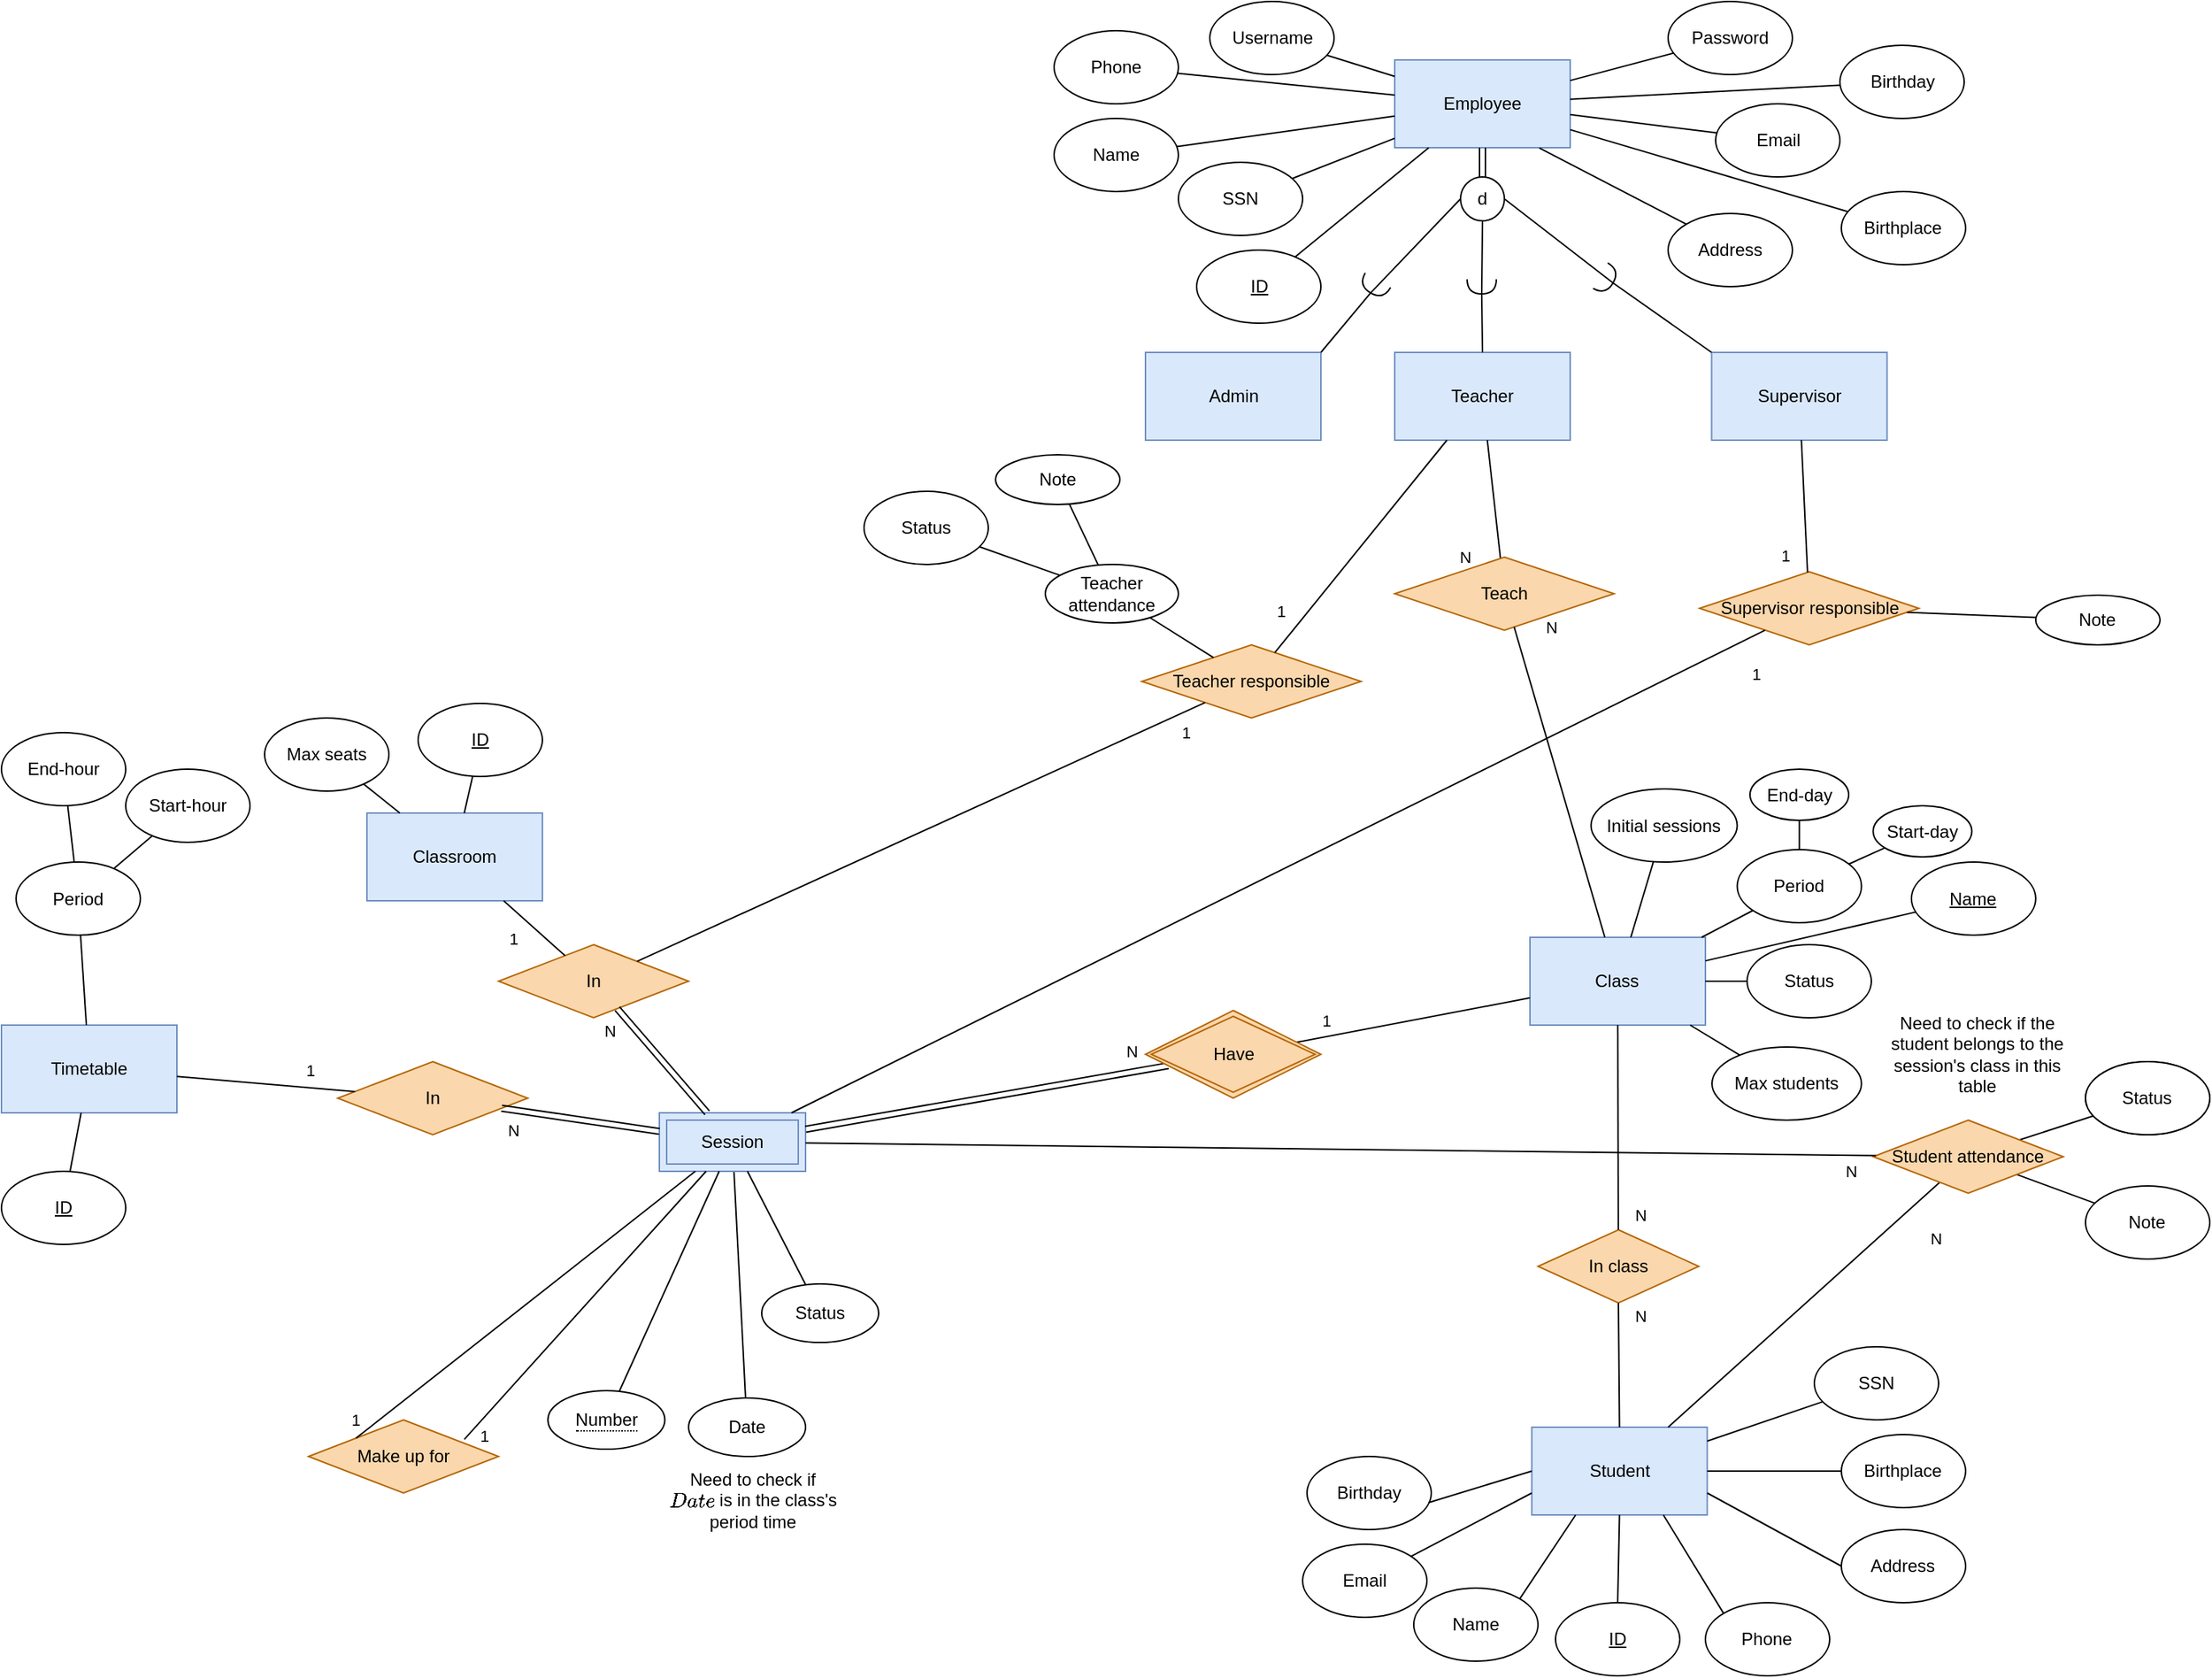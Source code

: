 <mxfile version="21.6.2" type="github">
  <diagram name="Official" id="VOQePEP4rb1BS9EbYT5j">
    <mxGraphModel dx="3185" dy="2437" grid="1" gridSize="10" guides="1" tooltips="1" connect="1" arrows="1" fold="1" page="1" pageScale="1" pageWidth="827" pageHeight="1169" math="0" shadow="0">
      <root>
        <mxCell id="ZhwHeU2DW-AlFwMiwrjJ-0" />
        <mxCell id="ZhwHeU2DW-AlFwMiwrjJ-1" parent="ZhwHeU2DW-AlFwMiwrjJ-0" />
        <mxCell id="ZhwHeU2DW-AlFwMiwrjJ-2" value="Teacher" style="rounded=0;whiteSpace=wrap;html=1;fillColor=#dae8fc;strokeColor=#6c8ebf;" parent="ZhwHeU2DW-AlFwMiwrjJ-1" vertex="1">
          <mxGeometry x="173" y="-920" width="120" height="60" as="geometry" />
        </mxCell>
        <mxCell id="ZhwHeU2DW-AlFwMiwrjJ-3" value="Student" style="rounded=0;whiteSpace=wrap;html=1;fillColor=#dae8fc;strokeColor=#6c8ebf;" parent="ZhwHeU2DW-AlFwMiwrjJ-1" vertex="1">
          <mxGeometry x="266.74" y="-185" width="120" height="60" as="geometry" />
        </mxCell>
        <mxCell id="ZhwHeU2DW-AlFwMiwrjJ-4" value="Class" style="rounded=0;whiteSpace=wrap;html=1;fillColor=#dae8fc;strokeColor=#6c8ebf;" parent="ZhwHeU2DW-AlFwMiwrjJ-1" vertex="1">
          <mxGeometry x="265.49" y="-520" width="120" height="60" as="geometry" />
        </mxCell>
        <mxCell id="ZhwHeU2DW-AlFwMiwrjJ-5" value="Employee" style="rounded=0;whiteSpace=wrap;html=1;fillColor=#dae8fc;strokeColor=#6c8ebf;" parent="ZhwHeU2DW-AlFwMiwrjJ-1" vertex="1">
          <mxGeometry x="173" y="-1120" width="120" height="60" as="geometry" />
        </mxCell>
        <mxCell id="ZhwHeU2DW-AlFwMiwrjJ-6" value="Supervisor" style="rounded=0;whiteSpace=wrap;html=1;fillColor=#dae8fc;strokeColor=#6c8ebf;" parent="ZhwHeU2DW-AlFwMiwrjJ-1" vertex="1">
          <mxGeometry x="389.75" y="-920" width="120" height="60" as="geometry" />
        </mxCell>
        <mxCell id="ZhwHeU2DW-AlFwMiwrjJ-7" value="Admin" style="rounded=0;whiteSpace=wrap;html=1;fillColor=#dae8fc;strokeColor=#6c8ebf;" parent="ZhwHeU2DW-AlFwMiwrjJ-1" vertex="1">
          <mxGeometry x="2.5" y="-920" width="120" height="60" as="geometry" />
        </mxCell>
        <mxCell id="ZhwHeU2DW-AlFwMiwrjJ-8" value="d" style="ellipse;whiteSpace=wrap;html=1;aspect=fixed;" parent="ZhwHeU2DW-AlFwMiwrjJ-1" vertex="1">
          <mxGeometry x="218" y="-1040" width="30" height="30" as="geometry" />
        </mxCell>
        <mxCell id="ZhwHeU2DW-AlFwMiwrjJ-9" value="" style="endArrow=none;html=1;rounded=0;entryX=0.5;entryY=1;entryDx=0;entryDy=0;exitX=0.5;exitY=0;exitDx=0;exitDy=0;shape=link;" parent="ZhwHeU2DW-AlFwMiwrjJ-1" source="ZhwHeU2DW-AlFwMiwrjJ-8" target="ZhwHeU2DW-AlFwMiwrjJ-5" edge="1">
          <mxGeometry width="50" height="50" relative="1" as="geometry">
            <mxPoint x="438" y="-960" as="sourcePoint" />
            <mxPoint x="488" y="-1010" as="targetPoint" />
          </mxGeometry>
        </mxCell>
        <mxCell id="ZhwHeU2DW-AlFwMiwrjJ-10" value="&lt;u&gt;ID&lt;/u&gt;" style="ellipse;whiteSpace=wrap;html=1;" parent="ZhwHeU2DW-AlFwMiwrjJ-1" vertex="1">
          <mxGeometry x="37.5" y="-990" width="85" height="50" as="geometry" />
        </mxCell>
        <mxCell id="ZhwHeU2DW-AlFwMiwrjJ-11" value="Name" style="ellipse;whiteSpace=wrap;html=1;" parent="ZhwHeU2DW-AlFwMiwrjJ-1" vertex="1">
          <mxGeometry x="-60" y="-1080" width="85" height="50" as="geometry" />
        </mxCell>
        <mxCell id="ZhwHeU2DW-AlFwMiwrjJ-12" value="Phone" style="ellipse;whiteSpace=wrap;html=1;" parent="ZhwHeU2DW-AlFwMiwrjJ-1" vertex="1">
          <mxGeometry x="-60" y="-1140" width="85" height="50" as="geometry" />
        </mxCell>
        <mxCell id="ZhwHeU2DW-AlFwMiwrjJ-13" value="Username" style="ellipse;whiteSpace=wrap;html=1;" parent="ZhwHeU2DW-AlFwMiwrjJ-1" vertex="1">
          <mxGeometry x="46.5" y="-1160" width="85" height="50" as="geometry" />
        </mxCell>
        <mxCell id="ZhwHeU2DW-AlFwMiwrjJ-14" value="Password" style="ellipse;whiteSpace=wrap;html=1;" parent="ZhwHeU2DW-AlFwMiwrjJ-1" vertex="1">
          <mxGeometry x="360" y="-1160" width="85" height="50" as="geometry" />
        </mxCell>
        <mxCell id="ZhwHeU2DW-AlFwMiwrjJ-15" value="Email" style="ellipse;whiteSpace=wrap;html=1;" parent="ZhwHeU2DW-AlFwMiwrjJ-1" vertex="1">
          <mxGeometry x="392.5" y="-1090" width="85" height="50" as="geometry" />
        </mxCell>
        <mxCell id="ZhwHeU2DW-AlFwMiwrjJ-16" value="Address" style="ellipse;whiteSpace=wrap;html=1;" parent="ZhwHeU2DW-AlFwMiwrjJ-1" vertex="1">
          <mxGeometry x="360" y="-1015" width="85" height="50" as="geometry" />
        </mxCell>
        <mxCell id="ZhwHeU2DW-AlFwMiwrjJ-17" value="" style="endArrow=none;html=1;rounded=0;" parent="ZhwHeU2DW-AlFwMiwrjJ-1" source="ZhwHeU2DW-AlFwMiwrjJ-5" target="ZhwHeU2DW-AlFwMiwrjJ-10" edge="1">
          <mxGeometry width="50" height="50" relative="1" as="geometry">
            <mxPoint x="150.5" y="-1020" as="sourcePoint" />
            <mxPoint x="200.5" y="-1070" as="targetPoint" />
          </mxGeometry>
        </mxCell>
        <mxCell id="ZhwHeU2DW-AlFwMiwrjJ-18" value="" style="endArrow=none;html=1;rounded=0;" parent="ZhwHeU2DW-AlFwMiwrjJ-1" source="ZhwHeU2DW-AlFwMiwrjJ-5" target="ZhwHeU2DW-AlFwMiwrjJ-11" edge="1">
          <mxGeometry width="50" height="50" relative="1" as="geometry">
            <mxPoint x="175.5" y="-1145" as="sourcePoint" />
            <mxPoint x="148.5" y="-1133" as="targetPoint" />
          </mxGeometry>
        </mxCell>
        <mxCell id="ZhwHeU2DW-AlFwMiwrjJ-19" value="" style="endArrow=none;html=1;rounded=0;" parent="ZhwHeU2DW-AlFwMiwrjJ-1" source="ZhwHeU2DW-AlFwMiwrjJ-5" target="ZhwHeU2DW-AlFwMiwrjJ-12" edge="1">
          <mxGeometry width="50" height="50" relative="1" as="geometry">
            <mxPoint x="203" y="-1120" as="sourcePoint" />
            <mxPoint x="125.5" y="-1175" as="targetPoint" />
          </mxGeometry>
        </mxCell>
        <mxCell id="ZhwHeU2DW-AlFwMiwrjJ-20" value="" style="endArrow=none;html=1;rounded=0;" parent="ZhwHeU2DW-AlFwMiwrjJ-1" source="ZhwHeU2DW-AlFwMiwrjJ-5" target="ZhwHeU2DW-AlFwMiwrjJ-13" edge="1">
          <mxGeometry width="50" height="50" relative="1" as="geometry">
            <mxPoint x="200.5" y="-1190" as="sourcePoint" />
            <mxPoint x="173.5" y="-1207" as="targetPoint" />
          </mxGeometry>
        </mxCell>
        <mxCell id="ZhwHeU2DW-AlFwMiwrjJ-21" value="" style="endArrow=none;html=1;rounded=0;" parent="ZhwHeU2DW-AlFwMiwrjJ-1" source="ZhwHeU2DW-AlFwMiwrjJ-5" target="ZhwHeU2DW-AlFwMiwrjJ-14" edge="1">
          <mxGeometry width="50" height="50" relative="1" as="geometry">
            <mxPoint x="235.5" y="-1190" as="sourcePoint" />
            <mxPoint x="235.5" y="-1230" as="targetPoint" />
          </mxGeometry>
        </mxCell>
        <mxCell id="ZhwHeU2DW-AlFwMiwrjJ-22" value="" style="endArrow=none;html=1;rounded=0;" parent="ZhwHeU2DW-AlFwMiwrjJ-1" source="ZhwHeU2DW-AlFwMiwrjJ-5" target="ZhwHeU2DW-AlFwMiwrjJ-15" edge="1">
          <mxGeometry width="50" height="50" relative="1" as="geometry">
            <mxPoint x="265.5" y="-1190" as="sourcePoint" />
            <mxPoint x="289.5" y="-1207" as="targetPoint" />
          </mxGeometry>
        </mxCell>
        <mxCell id="ZhwHeU2DW-AlFwMiwrjJ-23" value="" style="endArrow=none;html=1;rounded=0;entryX=0;entryY=0;entryDx=0;entryDy=0;exitX=0.824;exitY=1.004;exitDx=0;exitDy=0;exitPerimeter=0;" parent="ZhwHeU2DW-AlFwMiwrjJ-1" source="ZhwHeU2DW-AlFwMiwrjJ-5" target="ZhwHeU2DW-AlFwMiwrjJ-16" edge="1">
          <mxGeometry width="50" height="50" relative="1" as="geometry">
            <mxPoint x="295.5" y="-1175" as="sourcePoint" />
            <mxPoint x="335.5" y="-1175" as="targetPoint" />
          </mxGeometry>
        </mxCell>
        <mxCell id="ZhwHeU2DW-AlFwMiwrjJ-24" value="In class" style="rhombus;whiteSpace=wrap;html=1;fillColor=#fad7ac;strokeColor=#b46504;" parent="ZhwHeU2DW-AlFwMiwrjJ-1" vertex="1">
          <mxGeometry x="270.99" y="-320" width="110" height="50" as="geometry" />
        </mxCell>
        <mxCell id="ZhwHeU2DW-AlFwMiwrjJ-25" value="&lt;u&gt;Name&lt;/u&gt;" style="ellipse;whiteSpace=wrap;html=1;" parent="ZhwHeU2DW-AlFwMiwrjJ-1" vertex="1">
          <mxGeometry x="526.43" y="-571.5" width="85" height="50" as="geometry" />
        </mxCell>
        <mxCell id="ZhwHeU2DW-AlFwMiwrjJ-26" value="Name" style="ellipse;whiteSpace=wrap;html=1;" parent="ZhwHeU2DW-AlFwMiwrjJ-1" vertex="1">
          <mxGeometry x="185.99" y="-75" width="85" height="50" as="geometry" />
        </mxCell>
        <mxCell id="ZhwHeU2DW-AlFwMiwrjJ-27" value="&lt;u&gt;ID&lt;/u&gt;" style="ellipse;whiteSpace=wrap;html=1;" parent="ZhwHeU2DW-AlFwMiwrjJ-1" vertex="1">
          <mxGeometry x="282.99" y="-65" width="85" height="50" as="geometry" />
        </mxCell>
        <mxCell id="ZhwHeU2DW-AlFwMiwrjJ-28" value="Phone" style="ellipse;whiteSpace=wrap;html=1;" parent="ZhwHeU2DW-AlFwMiwrjJ-1" vertex="1">
          <mxGeometry x="385.49" y="-65" width="85" height="50" as="geometry" />
        </mxCell>
        <mxCell id="ZhwHeU2DW-AlFwMiwrjJ-29" value="Email" style="ellipse;whiteSpace=wrap;html=1;" parent="ZhwHeU2DW-AlFwMiwrjJ-1" vertex="1">
          <mxGeometry x="110" y="-105" width="85" height="50" as="geometry" />
        </mxCell>
        <mxCell id="ZhwHeU2DW-AlFwMiwrjJ-30" value="Address" style="ellipse;whiteSpace=wrap;html=1;" parent="ZhwHeU2DW-AlFwMiwrjJ-1" vertex="1">
          <mxGeometry x="478.49" y="-115" width="85" height="50" as="geometry" />
        </mxCell>
        <mxCell id="ZhwHeU2DW-AlFwMiwrjJ-31" value="Teacher responsible" style="rhombus;whiteSpace=wrap;html=1;fillColor=#fad7ac;strokeColor=#b46504;" parent="ZhwHeU2DW-AlFwMiwrjJ-1" vertex="1">
          <mxGeometry y="-720" width="150" height="50" as="geometry" />
        </mxCell>
        <mxCell id="ZhwHeU2DW-AlFwMiwrjJ-32" value="" style="endArrow=none;html=1;rounded=0;" parent="ZhwHeU2DW-AlFwMiwrjJ-1" source="ZhwHeU2DW-AlFwMiwrjJ-25" target="ZhwHeU2DW-AlFwMiwrjJ-4" edge="1">
          <mxGeometry width="50" height="50" relative="1" as="geometry">
            <mxPoint x="246.49" y="-480" as="sourcePoint" />
            <mxPoint x="280.49" y="-480" as="targetPoint" />
          </mxGeometry>
        </mxCell>
        <mxCell id="ZhwHeU2DW-AlFwMiwrjJ-33" value="" style="endArrow=none;html=1;rounded=0;entryX=0;entryY=0.75;entryDx=0;entryDy=0;" parent="ZhwHeU2DW-AlFwMiwrjJ-1" source="ZhwHeU2DW-AlFwMiwrjJ-29" target="ZhwHeU2DW-AlFwMiwrjJ-3" edge="1">
          <mxGeometry width="50" height="50" relative="1" as="geometry">
            <mxPoint x="170.49" y="-80.0" as="sourcePoint" />
            <mxPoint x="321.74" y="-245" as="targetPoint" />
          </mxGeometry>
        </mxCell>
        <mxCell id="ZhwHeU2DW-AlFwMiwrjJ-34" value="" style="endArrow=none;html=1;rounded=0;exitX=1;exitY=0.75;exitDx=0;exitDy=0;entryX=0;entryY=0.5;entryDx=0;entryDy=0;" parent="ZhwHeU2DW-AlFwMiwrjJ-1" source="ZhwHeU2DW-AlFwMiwrjJ-3" target="ZhwHeU2DW-AlFwMiwrjJ-30" edge="1">
          <mxGeometry width="50" height="50" relative="1" as="geometry">
            <mxPoint x="271.74" y="-195" as="sourcePoint" />
            <mxPoint x="321.74" y="-245" as="targetPoint" />
          </mxGeometry>
        </mxCell>
        <mxCell id="ZhwHeU2DW-AlFwMiwrjJ-35" value="" style="endArrow=none;html=1;rounded=0;exitX=1;exitY=0;exitDx=0;exitDy=0;entryX=0.25;entryY=1;entryDx=0;entryDy=0;" parent="ZhwHeU2DW-AlFwMiwrjJ-1" source="ZhwHeU2DW-AlFwMiwrjJ-26" target="ZhwHeU2DW-AlFwMiwrjJ-3" edge="1">
          <mxGeometry width="50" height="50" relative="1" as="geometry">
            <mxPoint x="271.74" y="-195" as="sourcePoint" />
            <mxPoint x="321.74" y="-245" as="targetPoint" />
          </mxGeometry>
        </mxCell>
        <mxCell id="ZhwHeU2DW-AlFwMiwrjJ-36" value="" style="endArrow=none;html=1;rounded=0;exitX=0.5;exitY=0;exitDx=0;exitDy=0;entryX=0.5;entryY=1;entryDx=0;entryDy=0;" parent="ZhwHeU2DW-AlFwMiwrjJ-1" source="ZhwHeU2DW-AlFwMiwrjJ-27" target="ZhwHeU2DW-AlFwMiwrjJ-3" edge="1">
          <mxGeometry width="50" height="50" relative="1" as="geometry">
            <mxPoint x="264.74" y="-98" as="sourcePoint" />
            <mxPoint x="276.74" y="-115" as="targetPoint" />
          </mxGeometry>
        </mxCell>
        <mxCell id="ZhwHeU2DW-AlFwMiwrjJ-37" value="" style="endArrow=none;html=1;rounded=0;exitX=0;exitY=0;exitDx=0;exitDy=0;entryX=0.75;entryY=1;entryDx=0;entryDy=0;" parent="ZhwHeU2DW-AlFwMiwrjJ-1" source="ZhwHeU2DW-AlFwMiwrjJ-28" target="ZhwHeU2DW-AlFwMiwrjJ-3" edge="1">
          <mxGeometry width="50" height="50" relative="1" as="geometry">
            <mxPoint x="264.74" y="-98" as="sourcePoint" />
            <mxPoint x="276.74" y="-115" as="targetPoint" />
          </mxGeometry>
        </mxCell>
        <mxCell id="ZhwHeU2DW-AlFwMiwrjJ-38" value="1" style="endArrow=none;html=1;rounded=0;" parent="ZhwHeU2DW-AlFwMiwrjJ-1" source="ZhwHeU2DW-AlFwMiwrjJ-31" target="ZhwHeU2DW-AlFwMiwrjJ-2" edge="1">
          <mxGeometry x="-0.737" y="15" width="50" height="50" relative="1" as="geometry">
            <mxPoint x="105" y="-510" as="sourcePoint" />
            <mxPoint x="155" y="-560" as="targetPoint" />
            <mxPoint as="offset" />
          </mxGeometry>
        </mxCell>
        <mxCell id="ZhwHeU2DW-AlFwMiwrjJ-40" value="" style="endArrow=none;html=1;rounded=0;entryX=0;entryY=0.5;entryDx=0;entryDy=0;startArrow=none;exitX=1;exitY=0.5;exitDx=0;exitDy=0;exitPerimeter=0;" parent="ZhwHeU2DW-AlFwMiwrjJ-1" source="ZhwHeU2DW-AlFwMiwrjJ-47" target="ZhwHeU2DW-AlFwMiwrjJ-8" edge="1">
          <mxGeometry width="50" height="50" relative="1" as="geometry">
            <mxPoint x="160" y="-970" as="sourcePoint" />
            <mxPoint x="367.5" y="-900" as="targetPoint" />
          </mxGeometry>
        </mxCell>
        <mxCell id="ZhwHeU2DW-AlFwMiwrjJ-41" value="" style="endArrow=none;html=1;rounded=0;exitX=1;exitY=0.5;exitDx=0;exitDy=0;entryX=0.5;entryY=1;entryDx=0;entryDy=0;startArrow=none;exitPerimeter=0;" parent="ZhwHeU2DW-AlFwMiwrjJ-1" source="ZhwHeU2DW-AlFwMiwrjJ-49" target="ZhwHeU2DW-AlFwMiwrjJ-8" edge="1">
          <mxGeometry width="50" height="50" relative="1" as="geometry">
            <mxPoint x="97.5" y="-940" as="sourcePoint" />
            <mxPoint x="232.5" y="-1015" as="targetPoint" />
          </mxGeometry>
        </mxCell>
        <mxCell id="ZhwHeU2DW-AlFwMiwrjJ-42" value="" style="endArrow=none;html=1;rounded=0;entryX=1;entryY=0.5;entryDx=0;entryDy=0;exitX=1;exitY=0.5;exitDx=0;exitDy=0;startArrow=none;exitPerimeter=0;" parent="ZhwHeU2DW-AlFwMiwrjJ-1" source="ZhwHeU2DW-AlFwMiwrjJ-51" target="ZhwHeU2DW-AlFwMiwrjJ-8" edge="1">
          <mxGeometry width="50" height="50" relative="1" as="geometry">
            <mxPoint x="387.5" y="-920" as="sourcePoint" />
            <mxPoint x="437.5" y="-970" as="targetPoint" />
          </mxGeometry>
        </mxCell>
        <mxCell id="ZhwHeU2DW-AlFwMiwrjJ-43" value="" style="endArrow=none;html=1;rounded=0;entryX=0.5;entryY=1;entryDx=0;entryDy=0;exitX=0.5;exitY=0;exitDx=0;exitDy=0;" parent="ZhwHeU2DW-AlFwMiwrjJ-1" source="ZhwHeU2DW-AlFwMiwrjJ-3" target="ZhwHeU2DW-AlFwMiwrjJ-24" edge="1">
          <mxGeometry width="50" height="50" relative="1" as="geometry">
            <mxPoint x="310.49" y="-290" as="sourcePoint" />
            <mxPoint x="320.49" y="-320" as="targetPoint" />
          </mxGeometry>
        </mxCell>
        <mxCell id="ZhwHeU2DW-AlFwMiwrjJ-44" value="N" style="edgeLabel;html=1;align=center;verticalAlign=middle;resizable=0;points=[];" parent="ZhwHeU2DW-AlFwMiwrjJ-43" connectable="0" vertex="1">
          <mxGeometry x="0.312" y="2" relative="1" as="geometry">
            <mxPoint x="17" y="-89" as="offset" />
          </mxGeometry>
        </mxCell>
        <mxCell id="ZhwHeU2DW-AlFwMiwrjJ-45" value="N" style="edgeLabel;html=1;align=center;verticalAlign=middle;resizable=0;points=[];" parent="ZhwHeU2DW-AlFwMiwrjJ-43" connectable="0" vertex="1">
          <mxGeometry x="0.266" y="-3" relative="1" as="geometry">
            <mxPoint x="11" y="-22" as="offset" />
          </mxGeometry>
        </mxCell>
        <mxCell id="ZhwHeU2DW-AlFwMiwrjJ-46" value="" style="endArrow=none;html=1;rounded=0;exitX=1;exitY=0;exitDx=0;exitDy=0;entryX=1;entryY=0.5;entryDx=0;entryDy=0;entryPerimeter=0;" parent="ZhwHeU2DW-AlFwMiwrjJ-1" source="ZhwHeU2DW-AlFwMiwrjJ-7" target="ZhwHeU2DW-AlFwMiwrjJ-47" edge="1">
          <mxGeometry width="50" height="50" relative="1" as="geometry">
            <mxPoint x="87.5" y="-950" as="sourcePoint" />
            <mxPoint x="160" y="-970" as="targetPoint" />
          </mxGeometry>
        </mxCell>
        <mxCell id="ZhwHeU2DW-AlFwMiwrjJ-47" value="" style="shape=requiredInterface;html=1;verticalLabelPosition=bottom;sketch=0;rotation=120;" parent="ZhwHeU2DW-AlFwMiwrjJ-1" vertex="1">
          <mxGeometry x="154" y="-975" width="10" height="20" as="geometry" />
        </mxCell>
        <mxCell id="ZhwHeU2DW-AlFwMiwrjJ-48" value="" style="endArrow=none;html=1;rounded=0;exitX=0.5;exitY=0;exitDx=0;exitDy=0;entryX=1;entryY=0.5;entryDx=0;entryDy=0;entryPerimeter=0;" parent="ZhwHeU2DW-AlFwMiwrjJ-1" source="ZhwHeU2DW-AlFwMiwrjJ-2" target="ZhwHeU2DW-AlFwMiwrjJ-49" edge="1">
          <mxGeometry width="50" height="50" relative="1" as="geometry">
            <mxPoint x="232.5" y="-950" as="sourcePoint" />
            <mxPoint x="233.5" y="-1010" as="targetPoint" />
          </mxGeometry>
        </mxCell>
        <mxCell id="ZhwHeU2DW-AlFwMiwrjJ-49" value="" style="shape=requiredInterface;html=1;verticalLabelPosition=bottom;sketch=0;rotation=90;" parent="ZhwHeU2DW-AlFwMiwrjJ-1" vertex="1">
          <mxGeometry x="227.5" y="-975" width="10" height="20" as="geometry" />
        </mxCell>
        <mxCell id="ZhwHeU2DW-AlFwMiwrjJ-50" value="" style="endArrow=none;html=1;rounded=0;entryX=1;entryY=0.5;entryDx=0;entryDy=0;exitX=0;exitY=0;exitDx=0;exitDy=0;" parent="ZhwHeU2DW-AlFwMiwrjJ-1" source="ZhwHeU2DW-AlFwMiwrjJ-6" target="ZhwHeU2DW-AlFwMiwrjJ-51" edge="1">
          <mxGeometry width="50" height="50" relative="1" as="geometry">
            <mxPoint x="382.5" y="-950" as="sourcePoint" />
            <mxPoint x="248.5" y="-1025" as="targetPoint" />
          </mxGeometry>
        </mxCell>
        <mxCell id="ZhwHeU2DW-AlFwMiwrjJ-51" value="" style="shape=requiredInterface;html=1;verticalLabelPosition=bottom;sketch=0;rotation=30;" parent="ZhwHeU2DW-AlFwMiwrjJ-1" vertex="1">
          <mxGeometry x="313" y="-980" width="10" height="20" as="geometry" />
        </mxCell>
        <mxCell id="ZhwHeU2DW-AlFwMiwrjJ-52" value="Classroom" style="rounded=0;whiteSpace=wrap;html=1;fillColor=#dae8fc;strokeColor=#6C8EBF;" parent="ZhwHeU2DW-AlFwMiwrjJ-1" vertex="1">
          <mxGeometry x="-530" y="-605" width="120" height="60" as="geometry" />
        </mxCell>
        <mxCell id="ZhwHeU2DW-AlFwMiwrjJ-53" value="&lt;u&gt;ID&lt;/u&gt;" style="ellipse;whiteSpace=wrap;html=1;" parent="ZhwHeU2DW-AlFwMiwrjJ-1" vertex="1">
          <mxGeometry x="-495" y="-680" width="85" height="50" as="geometry" />
        </mxCell>
        <mxCell id="ZhwHeU2DW-AlFwMiwrjJ-54" value="" style="endArrow=none;html=1;rounded=0;" parent="ZhwHeU2DW-AlFwMiwrjJ-1" source="ZhwHeU2DW-AlFwMiwrjJ-53" target="ZhwHeU2DW-AlFwMiwrjJ-52" edge="1">
          <mxGeometry width="50" height="50" relative="1" as="geometry">
            <mxPoint x="-13" y="-400" as="sourcePoint" />
            <mxPoint x="37" y="-450" as="targetPoint" />
          </mxGeometry>
        </mxCell>
        <mxCell id="ZhwHeU2DW-AlFwMiwrjJ-55" value="" style="endArrow=none;html=1;rounded=0;" parent="ZhwHeU2DW-AlFwMiwrjJ-1" source="ZhwHeU2DW-AlFwMiwrjJ-73" target="ZhwHeU2DW-AlFwMiwrjJ-135" edge="1">
          <mxGeometry width="50" height="50" relative="1" as="geometry">
            <mxPoint x="-270" y="-370" as="sourcePoint" />
            <mxPoint x="-540" y="-235" as="targetPoint" />
          </mxGeometry>
        </mxCell>
        <mxCell id="ZhwHeU2DW-AlFwMiwrjJ-56" value="&lt;span style=&quot;font-weight: normal;&quot;&gt;End-day&lt;/span&gt;" style="ellipse;whiteSpace=wrap;html=1;" parent="ZhwHeU2DW-AlFwMiwrjJ-1" vertex="1">
          <mxGeometry x="416" y="-635" width="67.5" height="35" as="geometry" />
        </mxCell>
        <mxCell id="ZhwHeU2DW-AlFwMiwrjJ-57" value="" style="endArrow=none;html=1;rounded=0;" parent="ZhwHeU2DW-AlFwMiwrjJ-1" source="ZhwHeU2DW-AlFwMiwrjJ-70" target="ZhwHeU2DW-AlFwMiwrjJ-69" edge="1">
          <mxGeometry width="50" height="50" relative="1" as="geometry">
            <mxPoint x="99.997" y="-587.008" as="sourcePoint" />
            <mxPoint x="275.49" y="-510" as="targetPoint" />
          </mxGeometry>
        </mxCell>
        <mxCell id="ZhwHeU2DW-AlFwMiwrjJ-58" value="" style="endArrow=none;html=1;rounded=0;" parent="ZhwHeU2DW-AlFwMiwrjJ-1" source="ZhwHeU2DW-AlFwMiwrjJ-56" target="ZhwHeU2DW-AlFwMiwrjJ-69" edge="1">
          <mxGeometry width="50" height="50" relative="1" as="geometry">
            <mxPoint x="416.49" y="-527" as="sourcePoint" />
            <mxPoint x="395.49" y="-510" as="targetPoint" />
          </mxGeometry>
        </mxCell>
        <mxCell id="ZhwHeU2DW-AlFwMiwrjJ-59" value="Birthday" style="ellipse;whiteSpace=wrap;html=1;" parent="ZhwHeU2DW-AlFwMiwrjJ-1" vertex="1">
          <mxGeometry x="477.5" y="-1130" width="85" height="50" as="geometry" />
        </mxCell>
        <mxCell id="ZhwHeU2DW-AlFwMiwrjJ-60" value="Birthplace" style="ellipse;whiteSpace=wrap;html=1;" parent="ZhwHeU2DW-AlFwMiwrjJ-1" vertex="1">
          <mxGeometry x="478.49" y="-1030" width="85" height="50" as="geometry" />
        </mxCell>
        <mxCell id="ZhwHeU2DW-AlFwMiwrjJ-61" value="" style="endArrow=none;html=1;rounded=0;" parent="ZhwHeU2DW-AlFwMiwrjJ-1" source="ZhwHeU2DW-AlFwMiwrjJ-5" target="ZhwHeU2DW-AlFwMiwrjJ-60" edge="1">
          <mxGeometry width="50" height="50" relative="1" as="geometry">
            <mxPoint x="303.5" y="-1141" as="sourcePoint" />
            <mxPoint x="352.5" y="-1125" as="targetPoint" />
          </mxGeometry>
        </mxCell>
        <mxCell id="ZhwHeU2DW-AlFwMiwrjJ-62" value="" style="endArrow=none;html=1;rounded=0;" parent="ZhwHeU2DW-AlFwMiwrjJ-1" source="ZhwHeU2DW-AlFwMiwrjJ-5" target="ZhwHeU2DW-AlFwMiwrjJ-59" edge="1">
          <mxGeometry width="50" height="50" relative="1" as="geometry">
            <mxPoint x="302.5" y="-1168" as="sourcePoint" />
            <mxPoint x="362.5" y="-1195" as="targetPoint" />
          </mxGeometry>
        </mxCell>
        <mxCell id="ZhwHeU2DW-AlFwMiwrjJ-63" value="Birthday" style="ellipse;whiteSpace=wrap;html=1;" parent="ZhwHeU2DW-AlFwMiwrjJ-1" vertex="1">
          <mxGeometry x="112.99" y="-165" width="85" height="50" as="geometry" />
        </mxCell>
        <mxCell id="ZhwHeU2DW-AlFwMiwrjJ-64" value="Birthplace" style="ellipse;whiteSpace=wrap;html=1;" parent="ZhwHeU2DW-AlFwMiwrjJ-1" vertex="1">
          <mxGeometry x="478.49" y="-180" width="85" height="50" as="geometry" />
        </mxCell>
        <mxCell id="ZhwHeU2DW-AlFwMiwrjJ-65" value="" style="endArrow=none;html=1;rounded=0;entryX=0;entryY=0.5;entryDx=0;entryDy=0;exitX=0.976;exitY=0.632;exitDx=0;exitDy=0;exitPerimeter=0;" parent="ZhwHeU2DW-AlFwMiwrjJ-1" source="ZhwHeU2DW-AlFwMiwrjJ-63" target="ZhwHeU2DW-AlFwMiwrjJ-3" edge="1">
          <mxGeometry width="50" height="50" relative="1" as="geometry">
            <mxPoint x="200.49" y="-145" as="sourcePoint" />
            <mxPoint x="276.49" y="-130" as="targetPoint" />
          </mxGeometry>
        </mxCell>
        <mxCell id="ZhwHeU2DW-AlFwMiwrjJ-66" value="" style="endArrow=none;html=1;rounded=0;exitX=1;exitY=0.5;exitDx=0;exitDy=0;entryX=0;entryY=0.5;entryDx=0;entryDy=0;" parent="ZhwHeU2DW-AlFwMiwrjJ-1" source="ZhwHeU2DW-AlFwMiwrjJ-3" target="ZhwHeU2DW-AlFwMiwrjJ-64" edge="1">
          <mxGeometry width="50" height="50" relative="1" as="geometry">
            <mxPoint x="396.49" y="-130" as="sourcePoint" />
            <mxPoint x="480.49" y="-90" as="targetPoint" />
          </mxGeometry>
        </mxCell>
        <mxCell id="ZhwHeU2DW-AlFwMiwrjJ-69" value="Period" style="ellipse;whiteSpace=wrap;html=1;" parent="ZhwHeU2DW-AlFwMiwrjJ-1" vertex="1">
          <mxGeometry x="407.25" y="-580" width="85" height="50" as="geometry" />
        </mxCell>
        <mxCell id="ZhwHeU2DW-AlFwMiwrjJ-70" value="Start-day" style="ellipse;whiteSpace=wrap;html=1;" parent="ZhwHeU2DW-AlFwMiwrjJ-1" vertex="1">
          <mxGeometry x="500.24" y="-610" width="67.5" height="35" as="geometry" />
        </mxCell>
        <mxCell id="ZhwHeU2DW-AlFwMiwrjJ-71" value="" style="endArrow=none;html=1;rounded=0;" parent="ZhwHeU2DW-AlFwMiwrjJ-1" source="ZhwHeU2DW-AlFwMiwrjJ-4" target="ZhwHeU2DW-AlFwMiwrjJ-69" edge="1">
          <mxGeometry width="50" height="50" relative="1" as="geometry">
            <mxPoint x="372.49" y="-527" as="sourcePoint" />
            <mxPoint x="365.49" y="-510" as="targetPoint" />
          </mxGeometry>
        </mxCell>
        <mxCell id="ZhwHeU2DW-AlFwMiwrjJ-73" value="Session" style="shape=ext;margin=3;double=1;whiteSpace=wrap;html=1;align=center;fillColor=#DAE8FC;strokeColor=#6C8EBF;" parent="ZhwHeU2DW-AlFwMiwrjJ-1" vertex="1">
          <mxGeometry x="-330" y="-400" width="100" height="40" as="geometry" />
        </mxCell>
        <mxCell id="ZhwHeU2DW-AlFwMiwrjJ-74" value="N" style="endArrow=none;html=1;rounded=0;shape=link;" parent="ZhwHeU2DW-AlFwMiwrjJ-1" source="ZhwHeU2DW-AlFwMiwrjJ-73" target="01Y2CtogWcS1jGO3ZOfH-6" edge="1">
          <mxGeometry x="0.818" y="14" width="50" height="50" relative="1" as="geometry">
            <mxPoint x="-220" y="-415" as="sourcePoint" />
            <mxPoint x="25.724" y="-423.989" as="targetPoint" />
            <mxPoint as="offset" />
          </mxGeometry>
        </mxCell>
        <mxCell id="ZhwHeU2DW-AlFwMiwrjJ-75" value="" style="endArrow=none;html=1;rounded=0;" parent="ZhwHeU2DW-AlFwMiwrjJ-1" source="01Y2CtogWcS1jGO3ZOfH-6" target="ZhwHeU2DW-AlFwMiwrjJ-4" edge="1">
          <mxGeometry width="50" height="50" relative="1" as="geometry">
            <mxPoint x="103.884" y="-438.462" as="sourcePoint" />
            <mxPoint x="518.49" y="-720" as="targetPoint" />
          </mxGeometry>
        </mxCell>
        <mxCell id="ZhwHeU2DW-AlFwMiwrjJ-76" value="1" style="edgeLabel;html=1;align=center;verticalAlign=middle;resizable=0;points=[];" parent="ZhwHeU2DW-AlFwMiwrjJ-75" connectable="0" vertex="1">
          <mxGeometry x="-0.582" y="1" relative="1" as="geometry">
            <mxPoint x="-13" y="-8" as="offset" />
          </mxGeometry>
        </mxCell>
        <mxCell id="ZhwHeU2DW-AlFwMiwrjJ-77" value="&lt;span style=&quot;border-bottom: 1px dotted&quot;&gt;Number&lt;/span&gt;" style="ellipse;whiteSpace=wrap;html=1;align=center;" parent="ZhwHeU2DW-AlFwMiwrjJ-1" vertex="1">
          <mxGeometry x="-406.25" y="-210" width="80" height="40" as="geometry" />
        </mxCell>
        <mxCell id="ZhwHeU2DW-AlFwMiwrjJ-78" value="" style="endArrow=none;html=1;rounded=0;" parent="ZhwHeU2DW-AlFwMiwrjJ-1" source="ZhwHeU2DW-AlFwMiwrjJ-77" target="ZhwHeU2DW-AlFwMiwrjJ-73" edge="1">
          <mxGeometry width="50" height="50" relative="1" as="geometry">
            <mxPoint x="-246" y="-520" as="sourcePoint" />
            <mxPoint x="-189" y="-495" as="targetPoint" />
          </mxGeometry>
        </mxCell>
        <mxCell id="ZhwHeU2DW-AlFwMiwrjJ-79" value="" style="endArrow=none;html=1;rounded=0;" parent="ZhwHeU2DW-AlFwMiwrjJ-1" source="ZhwHeU2DW-AlFwMiwrjJ-3" target="ZhwHeU2DW-AlFwMiwrjJ-85" edge="1">
          <mxGeometry width="50" height="50" relative="1" as="geometry">
            <mxPoint x="336.49" y="-230" as="sourcePoint" />
            <mxPoint x="336.49" y="-260" as="targetPoint" />
          </mxGeometry>
        </mxCell>
        <mxCell id="ZhwHeU2DW-AlFwMiwrjJ-80" value="N" style="edgeLabel;html=1;align=center;verticalAlign=middle;resizable=0;points=[];" parent="ZhwHeU2DW-AlFwMiwrjJ-79" connectable="0" vertex="1">
          <mxGeometry x="0.266" y="-3" relative="1" as="geometry">
            <mxPoint x="63" y="-25" as="offset" />
          </mxGeometry>
        </mxCell>
        <mxCell id="ZhwHeU2DW-AlFwMiwrjJ-81" value="Status" style="ellipse;whiteSpace=wrap;html=1;" parent="ZhwHeU2DW-AlFwMiwrjJ-1" vertex="1">
          <mxGeometry x="645.49" y="-435" width="85" height="50" as="geometry" />
        </mxCell>
        <mxCell id="ZhwHeU2DW-AlFwMiwrjJ-82" value="Note" style="ellipse;whiteSpace=wrap;html=1;" parent="ZhwHeU2DW-AlFwMiwrjJ-1" vertex="1">
          <mxGeometry x="645.49" y="-350" width="85" height="50" as="geometry" />
        </mxCell>
        <mxCell id="ZhwHeU2DW-AlFwMiwrjJ-83" value="" style="endArrow=none;html=1;rounded=0;" parent="ZhwHeU2DW-AlFwMiwrjJ-1" source="ZhwHeU2DW-AlFwMiwrjJ-81" target="ZhwHeU2DW-AlFwMiwrjJ-85" edge="1">
          <mxGeometry width="50" height="50" relative="1" as="geometry">
            <mxPoint x="275.49" y="-495" as="sourcePoint" />
            <mxPoint x="199.49" y="-500" as="targetPoint" />
          </mxGeometry>
        </mxCell>
        <mxCell id="ZhwHeU2DW-AlFwMiwrjJ-84" value="" style="endArrow=none;html=1;rounded=0;" parent="ZhwHeU2DW-AlFwMiwrjJ-1" source="ZhwHeU2DW-AlFwMiwrjJ-82" target="ZhwHeU2DW-AlFwMiwrjJ-85" edge="1">
          <mxGeometry width="50" height="50" relative="1" as="geometry">
            <mxPoint x="695.49" y="-345" as="sourcePoint" />
            <mxPoint x="641.49" y="-378" as="targetPoint" />
          </mxGeometry>
        </mxCell>
        <mxCell id="ZhwHeU2DW-AlFwMiwrjJ-85" value="Student attendance" style="rhombus;whiteSpace=wrap;html=1;fillColor=#fad7ac;strokeColor=#b46504;" parent="ZhwHeU2DW-AlFwMiwrjJ-1" vertex="1">
          <mxGeometry x="500.24" y="-395" width="130" height="50" as="geometry" />
        </mxCell>
        <mxCell id="ZhwHeU2DW-AlFwMiwrjJ-88" value="Status" style="ellipse;whiteSpace=wrap;html=1;" parent="ZhwHeU2DW-AlFwMiwrjJ-1" vertex="1">
          <mxGeometry x="414" y="-515" width="85" height="50" as="geometry" />
        </mxCell>
        <mxCell id="ZhwHeU2DW-AlFwMiwrjJ-89" value="" style="endArrow=none;html=1;rounded=0;" parent="ZhwHeU2DW-AlFwMiwrjJ-1" source="ZhwHeU2DW-AlFwMiwrjJ-88" target="ZhwHeU2DW-AlFwMiwrjJ-4" edge="1">
          <mxGeometry width="50" height="50" relative="1" as="geometry">
            <mxPoint x="280.49" y="-547" as="sourcePoint" />
            <mxPoint x="297.49" y="-509" as="targetPoint" />
          </mxGeometry>
        </mxCell>
        <mxCell id="ZhwHeU2DW-AlFwMiwrjJ-90" value="Need to check if the student belongs to the session&#39;s class in this table" style="text;html=1;strokeColor=none;fillColor=none;align=center;verticalAlign=middle;whiteSpace=wrap;rounded=0;" parent="ZhwHeU2DW-AlFwMiwrjJ-1" vertex="1">
          <mxGeometry x="509.75" y="-462.5" width="122.61" height="45" as="geometry" />
        </mxCell>
        <mxCell id="ZhwHeU2DW-AlFwMiwrjJ-91" value="Need to check if `Date` is in the class&#39;s period time" style="text;html=1;strokeColor=none;fillColor=none;align=center;verticalAlign=middle;whiteSpace=wrap;rounded=0;" parent="ZhwHeU2DW-AlFwMiwrjJ-1" vertex="1">
          <mxGeometry x="-326.25" y="-155" width="120" height="40" as="geometry" />
        </mxCell>
        <mxCell id="ZhwHeU2DW-AlFwMiwrjJ-100" value="Status" style="ellipse;whiteSpace=wrap;html=1;" parent="ZhwHeU2DW-AlFwMiwrjJ-1" vertex="1">
          <mxGeometry x="645.49" y="-435" width="85" height="50" as="geometry" />
        </mxCell>
        <mxCell id="ZhwHeU2DW-AlFwMiwrjJ-107" value="Max seats" style="ellipse;whiteSpace=wrap;html=1;" parent="ZhwHeU2DW-AlFwMiwrjJ-1" vertex="1">
          <mxGeometry x="-600" y="-670" width="85" height="50" as="geometry" />
        </mxCell>
        <mxCell id="ZhwHeU2DW-AlFwMiwrjJ-108" value="" style="endArrow=none;html=1;rounded=0;" parent="ZhwHeU2DW-AlFwMiwrjJ-1" source="ZhwHeU2DW-AlFwMiwrjJ-107" target="ZhwHeU2DW-AlFwMiwrjJ-52" edge="1">
          <mxGeometry width="50" height="50" relative="1" as="geometry">
            <mxPoint x="-434" y="-660" as="sourcePoint" />
            <mxPoint x="-452" y="-595" as="targetPoint" />
          </mxGeometry>
        </mxCell>
        <mxCell id="ZhwHeU2DW-AlFwMiwrjJ-111" value="Max students" style="ellipse;whiteSpace=wrap;html=1;" parent="ZhwHeU2DW-AlFwMiwrjJ-1" vertex="1">
          <mxGeometry x="390" y="-445" width="102.25" height="50" as="geometry" />
        </mxCell>
        <mxCell id="ZhwHeU2DW-AlFwMiwrjJ-112" value="" style="endArrow=none;html=1;rounded=0;" parent="ZhwHeU2DW-AlFwMiwrjJ-1" source="ZhwHeU2DW-AlFwMiwrjJ-111" target="ZhwHeU2DW-AlFwMiwrjJ-4" edge="1">
          <mxGeometry width="50" height="50" relative="1" as="geometry">
            <mxPoint x="435" y="-546" as="sourcePoint" />
            <mxPoint x="380" y="-510" as="targetPoint" />
          </mxGeometry>
        </mxCell>
        <mxCell id="ZhwHeU2DW-AlFwMiwrjJ-113" value="Status" style="ellipse;whiteSpace=wrap;html=1;align=center;" parent="ZhwHeU2DW-AlFwMiwrjJ-1" vertex="1">
          <mxGeometry x="-260" y="-283" width="80" height="40" as="geometry" />
        </mxCell>
        <mxCell id="ZhwHeU2DW-AlFwMiwrjJ-114" value="" style="endArrow=none;html=1;rounded=0;" parent="ZhwHeU2DW-AlFwMiwrjJ-1" source="ZhwHeU2DW-AlFwMiwrjJ-113" target="ZhwHeU2DW-AlFwMiwrjJ-73" edge="1">
          <mxGeometry width="50" height="50" relative="1" as="geometry">
            <mxPoint x="-355" y="-428" as="sourcePoint" />
            <mxPoint x="-299" y="-390" as="targetPoint" />
          </mxGeometry>
        </mxCell>
        <mxCell id="ZhwHeU2DW-AlFwMiwrjJ-115" value="Make up for" style="rhombus;whiteSpace=wrap;html=1;fillColor=#fad7ac;strokeColor=#b46504;" parent="ZhwHeU2DW-AlFwMiwrjJ-1" vertex="1">
          <mxGeometry x="-570" y="-190" width="130" height="50" as="geometry" />
        </mxCell>
        <mxCell id="ZhwHeU2DW-AlFwMiwrjJ-116" value="1" style="endArrow=none;html=1;rounded=0;entryX=0;entryY=0;entryDx=0;entryDy=0;" parent="ZhwHeU2DW-AlFwMiwrjJ-1" source="ZhwHeU2DW-AlFwMiwrjJ-73" target="ZhwHeU2DW-AlFwMiwrjJ-115" edge="1">
          <mxGeometry x="0.948" y="-10" width="50" height="50" relative="1" as="geometry">
            <mxPoint x="-298" y="-400" as="sourcePoint" />
            <mxPoint x="-100" y="-570" as="targetPoint" />
            <mxPoint as="offset" />
          </mxGeometry>
        </mxCell>
        <mxCell id="ZhwHeU2DW-AlFwMiwrjJ-117" value="" style="endArrow=none;html=1;rounded=0;entryX=0.82;entryY=0.266;entryDx=0;entryDy=0;entryPerimeter=0;" parent="ZhwHeU2DW-AlFwMiwrjJ-1" source="ZhwHeU2DW-AlFwMiwrjJ-73" target="ZhwHeU2DW-AlFwMiwrjJ-115" edge="1">
          <mxGeometry width="50" height="50" relative="1" as="geometry">
            <mxPoint x="-277" y="-390" as="sourcePoint" />
            <mxPoint x="-335" y="-554" as="targetPoint" />
          </mxGeometry>
        </mxCell>
        <mxCell id="ZhwHeU2DW-AlFwMiwrjJ-118" value="1" style="edgeLabel;html=1;align=center;verticalAlign=middle;resizable=0;points=[];" parent="ZhwHeU2DW-AlFwMiwrjJ-117" connectable="0" vertex="1">
          <mxGeometry x="0.246" y="-3" relative="1" as="geometry">
            <mxPoint x="-47" y="68" as="offset" />
          </mxGeometry>
        </mxCell>
        <mxCell id="ZhwHeU2DW-AlFwMiwrjJ-126" value="Timetable" style="rounded=0;whiteSpace=wrap;html=1;fillColor=#dae8fc;strokeColor=#6c8ebf;" parent="ZhwHeU2DW-AlFwMiwrjJ-1" vertex="1">
          <mxGeometry x="-780" y="-460" width="120" height="60" as="geometry" />
        </mxCell>
        <mxCell id="ZhwHeU2DW-AlFwMiwrjJ-127" value="Start-hour" style="ellipse;whiteSpace=wrap;html=1;" parent="ZhwHeU2DW-AlFwMiwrjJ-1" vertex="1">
          <mxGeometry x="-695" y="-635" width="85" height="50" as="geometry" />
        </mxCell>
        <mxCell id="ZhwHeU2DW-AlFwMiwrjJ-128" value="" style="endArrow=none;html=1;rounded=0;" parent="ZhwHeU2DW-AlFwMiwrjJ-1" source="ZhwHeU2DW-AlFwMiwrjJ-132" target="ZhwHeU2DW-AlFwMiwrjJ-127" edge="1">
          <mxGeometry width="50" height="50" relative="1" as="geometry">
            <mxPoint x="-980" y="-179.5" as="sourcePoint" />
            <mxPoint x="-1124" y="-227.5" as="targetPoint" />
          </mxGeometry>
        </mxCell>
        <mxCell id="ZhwHeU2DW-AlFwMiwrjJ-129" value="End-hour" style="ellipse;whiteSpace=wrap;html=1;" parent="ZhwHeU2DW-AlFwMiwrjJ-1" vertex="1">
          <mxGeometry x="-780" y="-660" width="85" height="50" as="geometry" />
        </mxCell>
        <mxCell id="ZhwHeU2DW-AlFwMiwrjJ-130" value="" style="endArrow=none;html=1;rounded=0;" parent="ZhwHeU2DW-AlFwMiwrjJ-1" source="ZhwHeU2DW-AlFwMiwrjJ-132" target="ZhwHeU2DW-AlFwMiwrjJ-129" edge="1">
          <mxGeometry width="50" height="50" relative="1" as="geometry">
            <mxPoint x="-958" y="-191.5" as="sourcePoint" />
            <mxPoint x="-1249" y="-197.5" as="targetPoint" />
          </mxGeometry>
        </mxCell>
        <mxCell id="ZhwHeU2DW-AlFwMiwrjJ-132" value="Period" style="ellipse;whiteSpace=wrap;html=1;" parent="ZhwHeU2DW-AlFwMiwrjJ-1" vertex="1">
          <mxGeometry x="-770" y="-571.5" width="85" height="50" as="geometry" />
        </mxCell>
        <mxCell id="ZhwHeU2DW-AlFwMiwrjJ-133" value="" style="endArrow=none;html=1;rounded=0;" parent="ZhwHeU2DW-AlFwMiwrjJ-1" source="ZhwHeU2DW-AlFwMiwrjJ-132" target="ZhwHeU2DW-AlFwMiwrjJ-126" edge="1">
          <mxGeometry width="50" height="50" relative="1" as="geometry">
            <mxPoint x="-950" y="-162" as="sourcePoint" />
            <mxPoint x="-1011" y="-183" as="targetPoint" />
          </mxGeometry>
        </mxCell>
        <mxCell id="ZhwHeU2DW-AlFwMiwrjJ-135" value="Date" style="ellipse;whiteSpace=wrap;html=1;align=center;" parent="ZhwHeU2DW-AlFwMiwrjJ-1" vertex="1">
          <mxGeometry x="-310" y="-205" width="80" height="40" as="geometry" />
        </mxCell>
        <mxCell id="ZhwHeU2DW-AlFwMiwrjJ-140" value="" style="endArrow=none;html=1;rounded=0;" parent="ZhwHeU2DW-AlFwMiwrjJ-1" source="ZhwHeU2DW-AlFwMiwrjJ-4" target="ZhwHeU2DW-AlFwMiwrjJ-24" edge="1">
          <mxGeometry width="50" height="50" relative="1" as="geometry">
            <mxPoint x="335" y="-510" as="sourcePoint" />
            <mxPoint x="335" y="-690" as="targetPoint" />
          </mxGeometry>
        </mxCell>
        <mxCell id="_Ey7u8BmT_JralRfA2Q6-3" value="Supervisor responsible" style="rhombus;whiteSpace=wrap;html=1;fillColor=#fad7ac;strokeColor=#b46504;" parent="ZhwHeU2DW-AlFwMiwrjJ-1" vertex="1">
          <mxGeometry x="381.5" y="-770" width="150" height="50" as="geometry" />
        </mxCell>
        <mxCell id="_Ey7u8BmT_JralRfA2Q6-4" value="1" style="endArrow=none;html=1;rounded=0;" parent="ZhwHeU2DW-AlFwMiwrjJ-1" source="_Ey7u8BmT_JralRfA2Q6-3" target="ZhwHeU2DW-AlFwMiwrjJ-6" edge="1">
          <mxGeometry x="-0.737" y="15" width="50" height="50" relative="1" as="geometry">
            <mxPoint x="164" y="-722" as="sourcePoint" />
            <mxPoint x="230" y="-880" as="targetPoint" />
            <mxPoint as="offset" />
          </mxGeometry>
        </mxCell>
        <mxCell id="_Ey7u8BmT_JralRfA2Q6-8" value="Status" style="ellipse;whiteSpace=wrap;html=1;" parent="ZhwHeU2DW-AlFwMiwrjJ-1" vertex="1">
          <mxGeometry x="-190" y="-825" width="85" height="50" as="geometry" />
        </mxCell>
        <mxCell id="_Ey7u8BmT_JralRfA2Q6-9" value="Note" style="ellipse;whiteSpace=wrap;html=1;" parent="ZhwHeU2DW-AlFwMiwrjJ-1" vertex="1">
          <mxGeometry x="-100" y="-850" width="85" height="34" as="geometry" />
        </mxCell>
        <mxCell id="_Ey7u8BmT_JralRfA2Q6-10" value="Teacher attendance" style="ellipse;whiteSpace=wrap;html=1;" parent="ZhwHeU2DW-AlFwMiwrjJ-1" vertex="1">
          <mxGeometry x="-66" y="-775" width="91" height="40" as="geometry" />
        </mxCell>
        <mxCell id="_Ey7u8BmT_JralRfA2Q6-12" value="" style="endArrow=none;html=1;rounded=0;" parent="ZhwHeU2DW-AlFwMiwrjJ-1" source="ZhwHeU2DW-AlFwMiwrjJ-31" target="_Ey7u8BmT_JralRfA2Q6-10" edge="1">
          <mxGeometry width="50" height="50" relative="1" as="geometry">
            <mxPoint x="372" y="-708" as="sourcePoint" />
            <mxPoint x="458" y="-739" as="targetPoint" />
          </mxGeometry>
        </mxCell>
        <mxCell id="_Ey7u8BmT_JralRfA2Q6-13" value="" style="endArrow=none;html=1;rounded=0;" parent="ZhwHeU2DW-AlFwMiwrjJ-1" source="_Ey7u8BmT_JralRfA2Q6-10" target="_Ey7u8BmT_JralRfA2Q6-8" edge="1">
          <mxGeometry width="50" height="50" relative="1" as="geometry">
            <mxPoint x="388" y="-687" as="sourcePoint" />
            <mxPoint x="427" y="-682" as="targetPoint" />
          </mxGeometry>
        </mxCell>
        <mxCell id="_Ey7u8BmT_JralRfA2Q6-14" value="" style="endArrow=none;html=1;rounded=0;" parent="ZhwHeU2DW-AlFwMiwrjJ-1" source="_Ey7u8BmT_JralRfA2Q6-10" target="_Ey7u8BmT_JralRfA2Q6-9" edge="1">
          <mxGeometry width="50" height="50" relative="1" as="geometry">
            <mxPoint x="502" y="-685" as="sourcePoint" />
            <mxPoint x="559" y="-700" as="targetPoint" />
          </mxGeometry>
        </mxCell>
        <mxCell id="01Y2CtogWcS1jGO3ZOfH-0" value="" style="endArrow=none;html=1;rounded=0;" parent="ZhwHeU2DW-AlFwMiwrjJ-1" source="ZhwHeU2DW-AlFwMiwrjJ-5" target="01Y2CtogWcS1jGO3ZOfH-1" edge="1">
          <mxGeometry width="50" height="50" relative="1" as="geometry">
            <mxPoint x="173" y="-1185" as="sourcePoint" />
            <mxPoint x="100" y="-1110" as="targetPoint" />
          </mxGeometry>
        </mxCell>
        <mxCell id="01Y2CtogWcS1jGO3ZOfH-1" value="SSN" style="ellipse;whiteSpace=wrap;html=1;" parent="ZhwHeU2DW-AlFwMiwrjJ-1" vertex="1">
          <mxGeometry x="25" y="-1050" width="85" height="50" as="geometry" />
        </mxCell>
        <mxCell id="01Y2CtogWcS1jGO3ZOfH-6" value="Have" style="shape=rhombus;double=1;perimeter=rhombusPerimeter;whiteSpace=wrap;html=1;align=center;fillColor=#FAD7AC;strokeColor=#B46504;" parent="ZhwHeU2DW-AlFwMiwrjJ-1" vertex="1">
          <mxGeometry x="2.5" y="-470" width="120" height="60" as="geometry" />
        </mxCell>
        <mxCell id="tKnq8dVepf-utCEXewpT-0" value="Note" style="ellipse;whiteSpace=wrap;html=1;" parent="ZhwHeU2DW-AlFwMiwrjJ-1" vertex="1">
          <mxGeometry x="611.43" y="-754" width="85" height="34" as="geometry" />
        </mxCell>
        <mxCell id="UCymDucayZrGFGS8X2yc-0" value="" style="endArrow=none;html=1;rounded=0;" parent="ZhwHeU2DW-AlFwMiwrjJ-1" source="_Ey7u8BmT_JralRfA2Q6-3" target="tKnq8dVepf-utCEXewpT-0" edge="1">
          <mxGeometry width="50" height="50" relative="1" as="geometry">
            <mxPoint x="-271" y="-350" as="sourcePoint" />
            <mxPoint x="-279" y="-175" as="targetPoint" />
          </mxGeometry>
        </mxCell>
        <mxCell id="UCymDucayZrGFGS8X2yc-8" value="In" style="rhombus;whiteSpace=wrap;html=1;fillColor=#fad7ac;strokeColor=#b46504;" parent="ZhwHeU2DW-AlFwMiwrjJ-1" vertex="1">
          <mxGeometry x="-440" y="-515" width="130" height="50" as="geometry" />
        </mxCell>
        <mxCell id="UCymDucayZrGFGS8X2yc-10" value="In" style="rhombus;whiteSpace=wrap;html=1;fillColor=#fad7ac;strokeColor=#b46504;" parent="ZhwHeU2DW-AlFwMiwrjJ-1" vertex="1">
          <mxGeometry x="-550" y="-435" width="130" height="50" as="geometry" />
        </mxCell>
        <mxCell id="UCymDucayZrGFGS8X2yc-11" value="N" style="endArrow=none;html=1;rounded=0;shape=link;" parent="ZhwHeU2DW-AlFwMiwrjJ-1" source="ZhwHeU2DW-AlFwMiwrjJ-73" target="UCymDucayZrGFGS8X2yc-8" edge="1">
          <mxGeometry x="0.818" y="14" width="50" height="50" relative="1" as="geometry">
            <mxPoint x="-426" y="-535" as="sourcePoint" />
            <mxPoint x="-385" y="-497" as="targetPoint" />
            <mxPoint as="offset" />
          </mxGeometry>
        </mxCell>
        <mxCell id="UCymDucayZrGFGS8X2yc-12" value="N" style="endArrow=none;html=1;rounded=0;shape=link;" parent="ZhwHeU2DW-AlFwMiwrjJ-1" source="ZhwHeU2DW-AlFwMiwrjJ-73" target="UCymDucayZrGFGS8X2yc-10" edge="1">
          <mxGeometry x="0.813" y="14" width="50" height="50" relative="1" as="geometry">
            <mxPoint x="-287" y="-390" as="sourcePoint" />
            <mxPoint x="-349" y="-461" as="targetPoint" />
            <mxPoint as="offset" />
          </mxGeometry>
        </mxCell>
        <mxCell id="UCymDucayZrGFGS8X2yc-13" value="" style="endArrow=none;html=1;rounded=0;" parent="ZhwHeU2DW-AlFwMiwrjJ-1" source="UCymDucayZrGFGS8X2yc-10" target="ZhwHeU2DW-AlFwMiwrjJ-126" edge="1">
          <mxGeometry width="50" height="50" relative="1" as="geometry">
            <mxPoint x="116" y="-438" as="sourcePoint" />
            <mxPoint x="275" y="-469" as="targetPoint" />
          </mxGeometry>
        </mxCell>
        <mxCell id="UCymDucayZrGFGS8X2yc-14" value="1" style="edgeLabel;html=1;align=center;verticalAlign=middle;resizable=0;points=[];" parent="UCymDucayZrGFGS8X2yc-13" connectable="0" vertex="1">
          <mxGeometry x="-0.582" y="1" relative="1" as="geometry">
            <mxPoint x="-6" y="-14" as="offset" />
          </mxGeometry>
        </mxCell>
        <mxCell id="UCymDucayZrGFGS8X2yc-15" value="" style="endArrow=none;html=1;rounded=0;" parent="ZhwHeU2DW-AlFwMiwrjJ-1" source="UCymDucayZrGFGS8X2yc-8" target="ZhwHeU2DW-AlFwMiwrjJ-52" edge="1">
          <mxGeometry width="50" height="50" relative="1" as="geometry">
            <mxPoint x="-385" y="-497" as="sourcePoint" />
            <mxPoint x="-426" y="-535" as="targetPoint" />
          </mxGeometry>
        </mxCell>
        <mxCell id="UCymDucayZrGFGS8X2yc-16" value="1" style="edgeLabel;html=1;align=center;verticalAlign=middle;resizable=0;points=[];" parent="UCymDucayZrGFGS8X2yc-15" connectable="0" vertex="1">
          <mxGeometry x="-0.582" y="1" relative="1" as="geometry">
            <mxPoint x="-26" y="-5" as="offset" />
          </mxGeometry>
        </mxCell>
        <mxCell id="UCymDucayZrGFGS8X2yc-17" value="N" style="endArrow=none;html=1;rounded=0;" parent="ZhwHeU2DW-AlFwMiwrjJ-1" source="UCymDucayZrGFGS8X2yc-18" target="ZhwHeU2DW-AlFwMiwrjJ-2" edge="1">
          <mxGeometry x="-0.929" y="24" width="50" height="50" relative="1" as="geometry">
            <mxPoint x="270" y="-670" as="sourcePoint" />
            <mxPoint x="222" y="-880" as="targetPoint" />
            <mxPoint y="-1" as="offset" />
          </mxGeometry>
        </mxCell>
        <mxCell id="UCymDucayZrGFGS8X2yc-18" value="Teach" style="rhombus;whiteSpace=wrap;html=1;fillColor=#fad7ac;strokeColor=#b46504;" parent="ZhwHeU2DW-AlFwMiwrjJ-1" vertex="1">
          <mxGeometry x="173" y="-780" width="150" height="50" as="geometry" />
        </mxCell>
        <mxCell id="UCymDucayZrGFGS8X2yc-19" value="N" style="endArrow=none;html=1;rounded=0;" parent="ZhwHeU2DW-AlFwMiwrjJ-1" source="UCymDucayZrGFGS8X2yc-18" target="ZhwHeU2DW-AlFwMiwrjJ-4" edge="1">
          <mxGeometry x="-0.929" y="24" width="50" height="50" relative="1" as="geometry">
            <mxPoint x="256" y="-769" as="sourcePoint" />
            <mxPoint x="245" y="-880" as="targetPoint" />
            <mxPoint y="-1" as="offset" />
          </mxGeometry>
        </mxCell>
        <mxCell id="UCymDucayZrGFGS8X2yc-27" value="&lt;u&gt;ID&lt;/u&gt;" style="ellipse;whiteSpace=wrap;html=1;" parent="ZhwHeU2DW-AlFwMiwrjJ-1" vertex="1">
          <mxGeometry x="-780" y="-360" width="85" height="50" as="geometry" />
        </mxCell>
        <mxCell id="UCymDucayZrGFGS8X2yc-29" value="" style="endArrow=none;html=1;rounded=0;" parent="ZhwHeU2DW-AlFwMiwrjJ-1" source="UCymDucayZrGFGS8X2yc-27" target="ZhwHeU2DW-AlFwMiwrjJ-126" edge="1">
          <mxGeometry width="50" height="50" relative="1" as="geometry">
            <mxPoint x="-723" y="-500" as="sourcePoint" />
            <mxPoint x="-715" y="-450" as="targetPoint" />
          </mxGeometry>
        </mxCell>
        <mxCell id="UCymDucayZrGFGS8X2yc-31" value="Initial sessions" style="ellipse;whiteSpace=wrap;html=1;align=center;" parent="ZhwHeU2DW-AlFwMiwrjJ-1" vertex="1">
          <mxGeometry x="307.25" y="-621.5" width="100" height="50" as="geometry" />
        </mxCell>
        <mxCell id="UCymDucayZrGFGS8X2yc-33" value="" style="endArrow=none;html=1;rounded=0;" parent="ZhwHeU2DW-AlFwMiwrjJ-1" source="ZhwHeU2DW-AlFwMiwrjJ-4" target="UCymDucayZrGFGS8X2yc-31" edge="1">
          <mxGeometry width="50" height="50" relative="1" as="geometry">
            <mxPoint x="393" y="-510" as="sourcePoint" />
            <mxPoint x="428" y="-528" as="targetPoint" />
          </mxGeometry>
        </mxCell>
        <mxCell id="XAuuQmB97d2ZOVM2AcoV-0" value="SSN" style="ellipse;whiteSpace=wrap;html=1;" parent="ZhwHeU2DW-AlFwMiwrjJ-1" vertex="1">
          <mxGeometry x="460" y="-240" width="85" height="50" as="geometry" />
        </mxCell>
        <mxCell id="XAuuQmB97d2ZOVM2AcoV-1" value="" style="endArrow=none;html=1;rounded=0;" parent="ZhwHeU2DW-AlFwMiwrjJ-1" source="ZhwHeU2DW-AlFwMiwrjJ-3" target="XAuuQmB97d2ZOVM2AcoV-0" edge="1">
          <mxGeometry width="50" height="50" relative="1" as="geometry">
            <mxPoint x="397" y="-145" as="sourcePoint" />
            <mxPoint x="488" y="-145" as="targetPoint" />
          </mxGeometry>
        </mxCell>
        <mxCell id="dThWcByWi89jBJUVBqZU-0" value="" style="endArrow=none;html=1;rounded=0;" parent="ZhwHeU2DW-AlFwMiwrjJ-1" source="ZhwHeU2DW-AlFwMiwrjJ-73" target="ZhwHeU2DW-AlFwMiwrjJ-85" edge="1">
          <mxGeometry width="50" height="50" relative="1" as="geometry">
            <mxPoint x="370" y="-175" as="sourcePoint" />
            <mxPoint x="556" y="-342" as="targetPoint" />
          </mxGeometry>
        </mxCell>
        <mxCell id="dThWcByWi89jBJUVBqZU-1" value="N" style="edgeLabel;html=1;align=center;verticalAlign=middle;resizable=0;points=[];" parent="dThWcByWi89jBJUVBqZU-0" connectable="0" vertex="1">
          <mxGeometry x="0.266" y="-3" relative="1" as="geometry">
            <mxPoint x="251" y="11" as="offset" />
          </mxGeometry>
        </mxCell>
        <mxCell id="6zP32eqvVq9QwOkhxsun-0" value="1" style="endArrow=none;html=1;rounded=0;" parent="ZhwHeU2DW-AlFwMiwrjJ-1" source="ZhwHeU2DW-AlFwMiwrjJ-31" target="UCymDucayZrGFGS8X2yc-8" edge="1">
          <mxGeometry x="-0.903" y="13" width="50" height="50" relative="1" as="geometry">
            <mxPoint x="101" y="-705" as="sourcePoint" />
            <mxPoint x="219" y="-850" as="targetPoint" />
            <mxPoint as="offset" />
          </mxGeometry>
        </mxCell>
        <mxCell id="6zP32eqvVq9QwOkhxsun-1" value="1" style="endArrow=none;html=1;rounded=0;" parent="ZhwHeU2DW-AlFwMiwrjJ-1" source="_Ey7u8BmT_JralRfA2Q6-3" target="ZhwHeU2DW-AlFwMiwrjJ-73" edge="1">
          <mxGeometry x="-0.949" y="24" width="50" height="50" relative="1" as="geometry">
            <mxPoint x="53" y="-671" as="sourcePoint" />
            <mxPoint x="-335" y="-494" as="targetPoint" />
            <mxPoint as="offset" />
          </mxGeometry>
        </mxCell>
      </root>
    </mxGraphModel>
  </diagram>
</mxfile>
